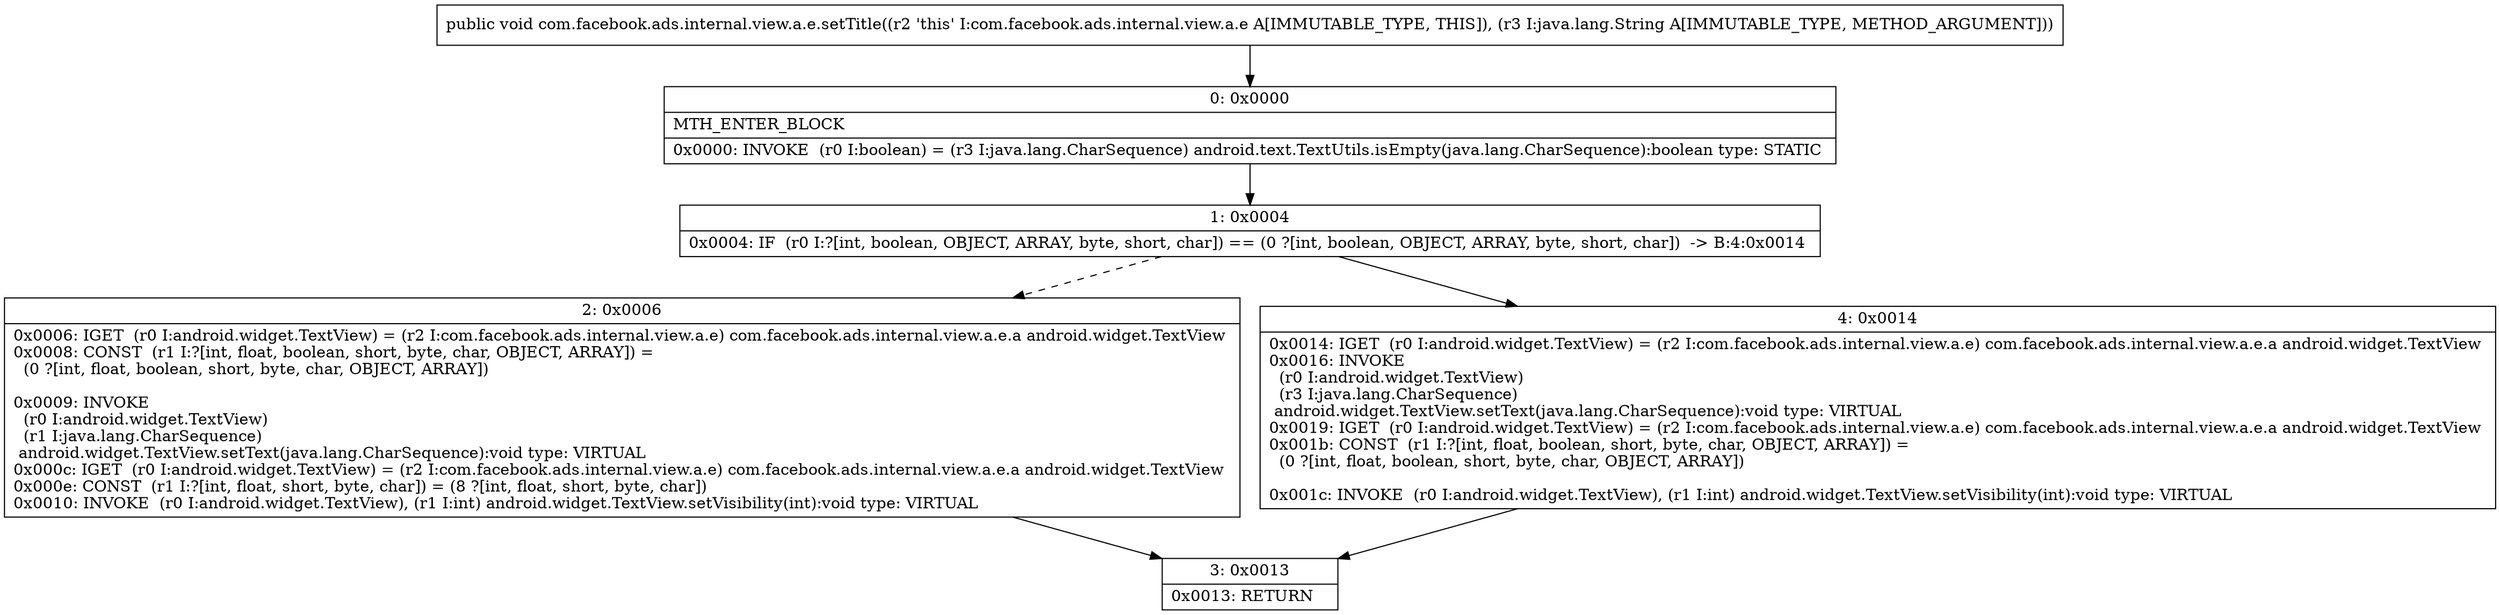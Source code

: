 digraph "CFG forcom.facebook.ads.internal.view.a.e.setTitle(Ljava\/lang\/String;)V" {
Node_0 [shape=record,label="{0\:\ 0x0000|MTH_ENTER_BLOCK\l|0x0000: INVOKE  (r0 I:boolean) = (r3 I:java.lang.CharSequence) android.text.TextUtils.isEmpty(java.lang.CharSequence):boolean type: STATIC \l}"];
Node_1 [shape=record,label="{1\:\ 0x0004|0x0004: IF  (r0 I:?[int, boolean, OBJECT, ARRAY, byte, short, char]) == (0 ?[int, boolean, OBJECT, ARRAY, byte, short, char])  \-\> B:4:0x0014 \l}"];
Node_2 [shape=record,label="{2\:\ 0x0006|0x0006: IGET  (r0 I:android.widget.TextView) = (r2 I:com.facebook.ads.internal.view.a.e) com.facebook.ads.internal.view.a.e.a android.widget.TextView \l0x0008: CONST  (r1 I:?[int, float, boolean, short, byte, char, OBJECT, ARRAY]) = \l  (0 ?[int, float, boolean, short, byte, char, OBJECT, ARRAY])\l \l0x0009: INVOKE  \l  (r0 I:android.widget.TextView)\l  (r1 I:java.lang.CharSequence)\l android.widget.TextView.setText(java.lang.CharSequence):void type: VIRTUAL \l0x000c: IGET  (r0 I:android.widget.TextView) = (r2 I:com.facebook.ads.internal.view.a.e) com.facebook.ads.internal.view.a.e.a android.widget.TextView \l0x000e: CONST  (r1 I:?[int, float, short, byte, char]) = (8 ?[int, float, short, byte, char]) \l0x0010: INVOKE  (r0 I:android.widget.TextView), (r1 I:int) android.widget.TextView.setVisibility(int):void type: VIRTUAL \l}"];
Node_3 [shape=record,label="{3\:\ 0x0013|0x0013: RETURN   \l}"];
Node_4 [shape=record,label="{4\:\ 0x0014|0x0014: IGET  (r0 I:android.widget.TextView) = (r2 I:com.facebook.ads.internal.view.a.e) com.facebook.ads.internal.view.a.e.a android.widget.TextView \l0x0016: INVOKE  \l  (r0 I:android.widget.TextView)\l  (r3 I:java.lang.CharSequence)\l android.widget.TextView.setText(java.lang.CharSequence):void type: VIRTUAL \l0x0019: IGET  (r0 I:android.widget.TextView) = (r2 I:com.facebook.ads.internal.view.a.e) com.facebook.ads.internal.view.a.e.a android.widget.TextView \l0x001b: CONST  (r1 I:?[int, float, boolean, short, byte, char, OBJECT, ARRAY]) = \l  (0 ?[int, float, boolean, short, byte, char, OBJECT, ARRAY])\l \l0x001c: INVOKE  (r0 I:android.widget.TextView), (r1 I:int) android.widget.TextView.setVisibility(int):void type: VIRTUAL \l}"];
MethodNode[shape=record,label="{public void com.facebook.ads.internal.view.a.e.setTitle((r2 'this' I:com.facebook.ads.internal.view.a.e A[IMMUTABLE_TYPE, THIS]), (r3 I:java.lang.String A[IMMUTABLE_TYPE, METHOD_ARGUMENT])) }"];
MethodNode -> Node_0;
Node_0 -> Node_1;
Node_1 -> Node_2[style=dashed];
Node_1 -> Node_4;
Node_2 -> Node_3;
Node_4 -> Node_3;
}

